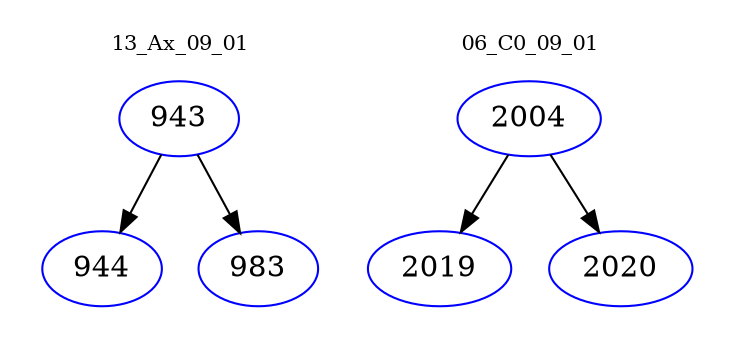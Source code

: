 digraph{
subgraph cluster_0 {
color = white
label = "13_Ax_09_01";
fontsize=10;
T0_943 [label="943", color="blue"]
T0_943 -> T0_944 [color="black"]
T0_944 [label="944", color="blue"]
T0_943 -> T0_983 [color="black"]
T0_983 [label="983", color="blue"]
}
subgraph cluster_1 {
color = white
label = "06_C0_09_01";
fontsize=10;
T1_2004 [label="2004", color="blue"]
T1_2004 -> T1_2019 [color="black"]
T1_2019 [label="2019", color="blue"]
T1_2004 -> T1_2020 [color="black"]
T1_2020 [label="2020", color="blue"]
}
}
